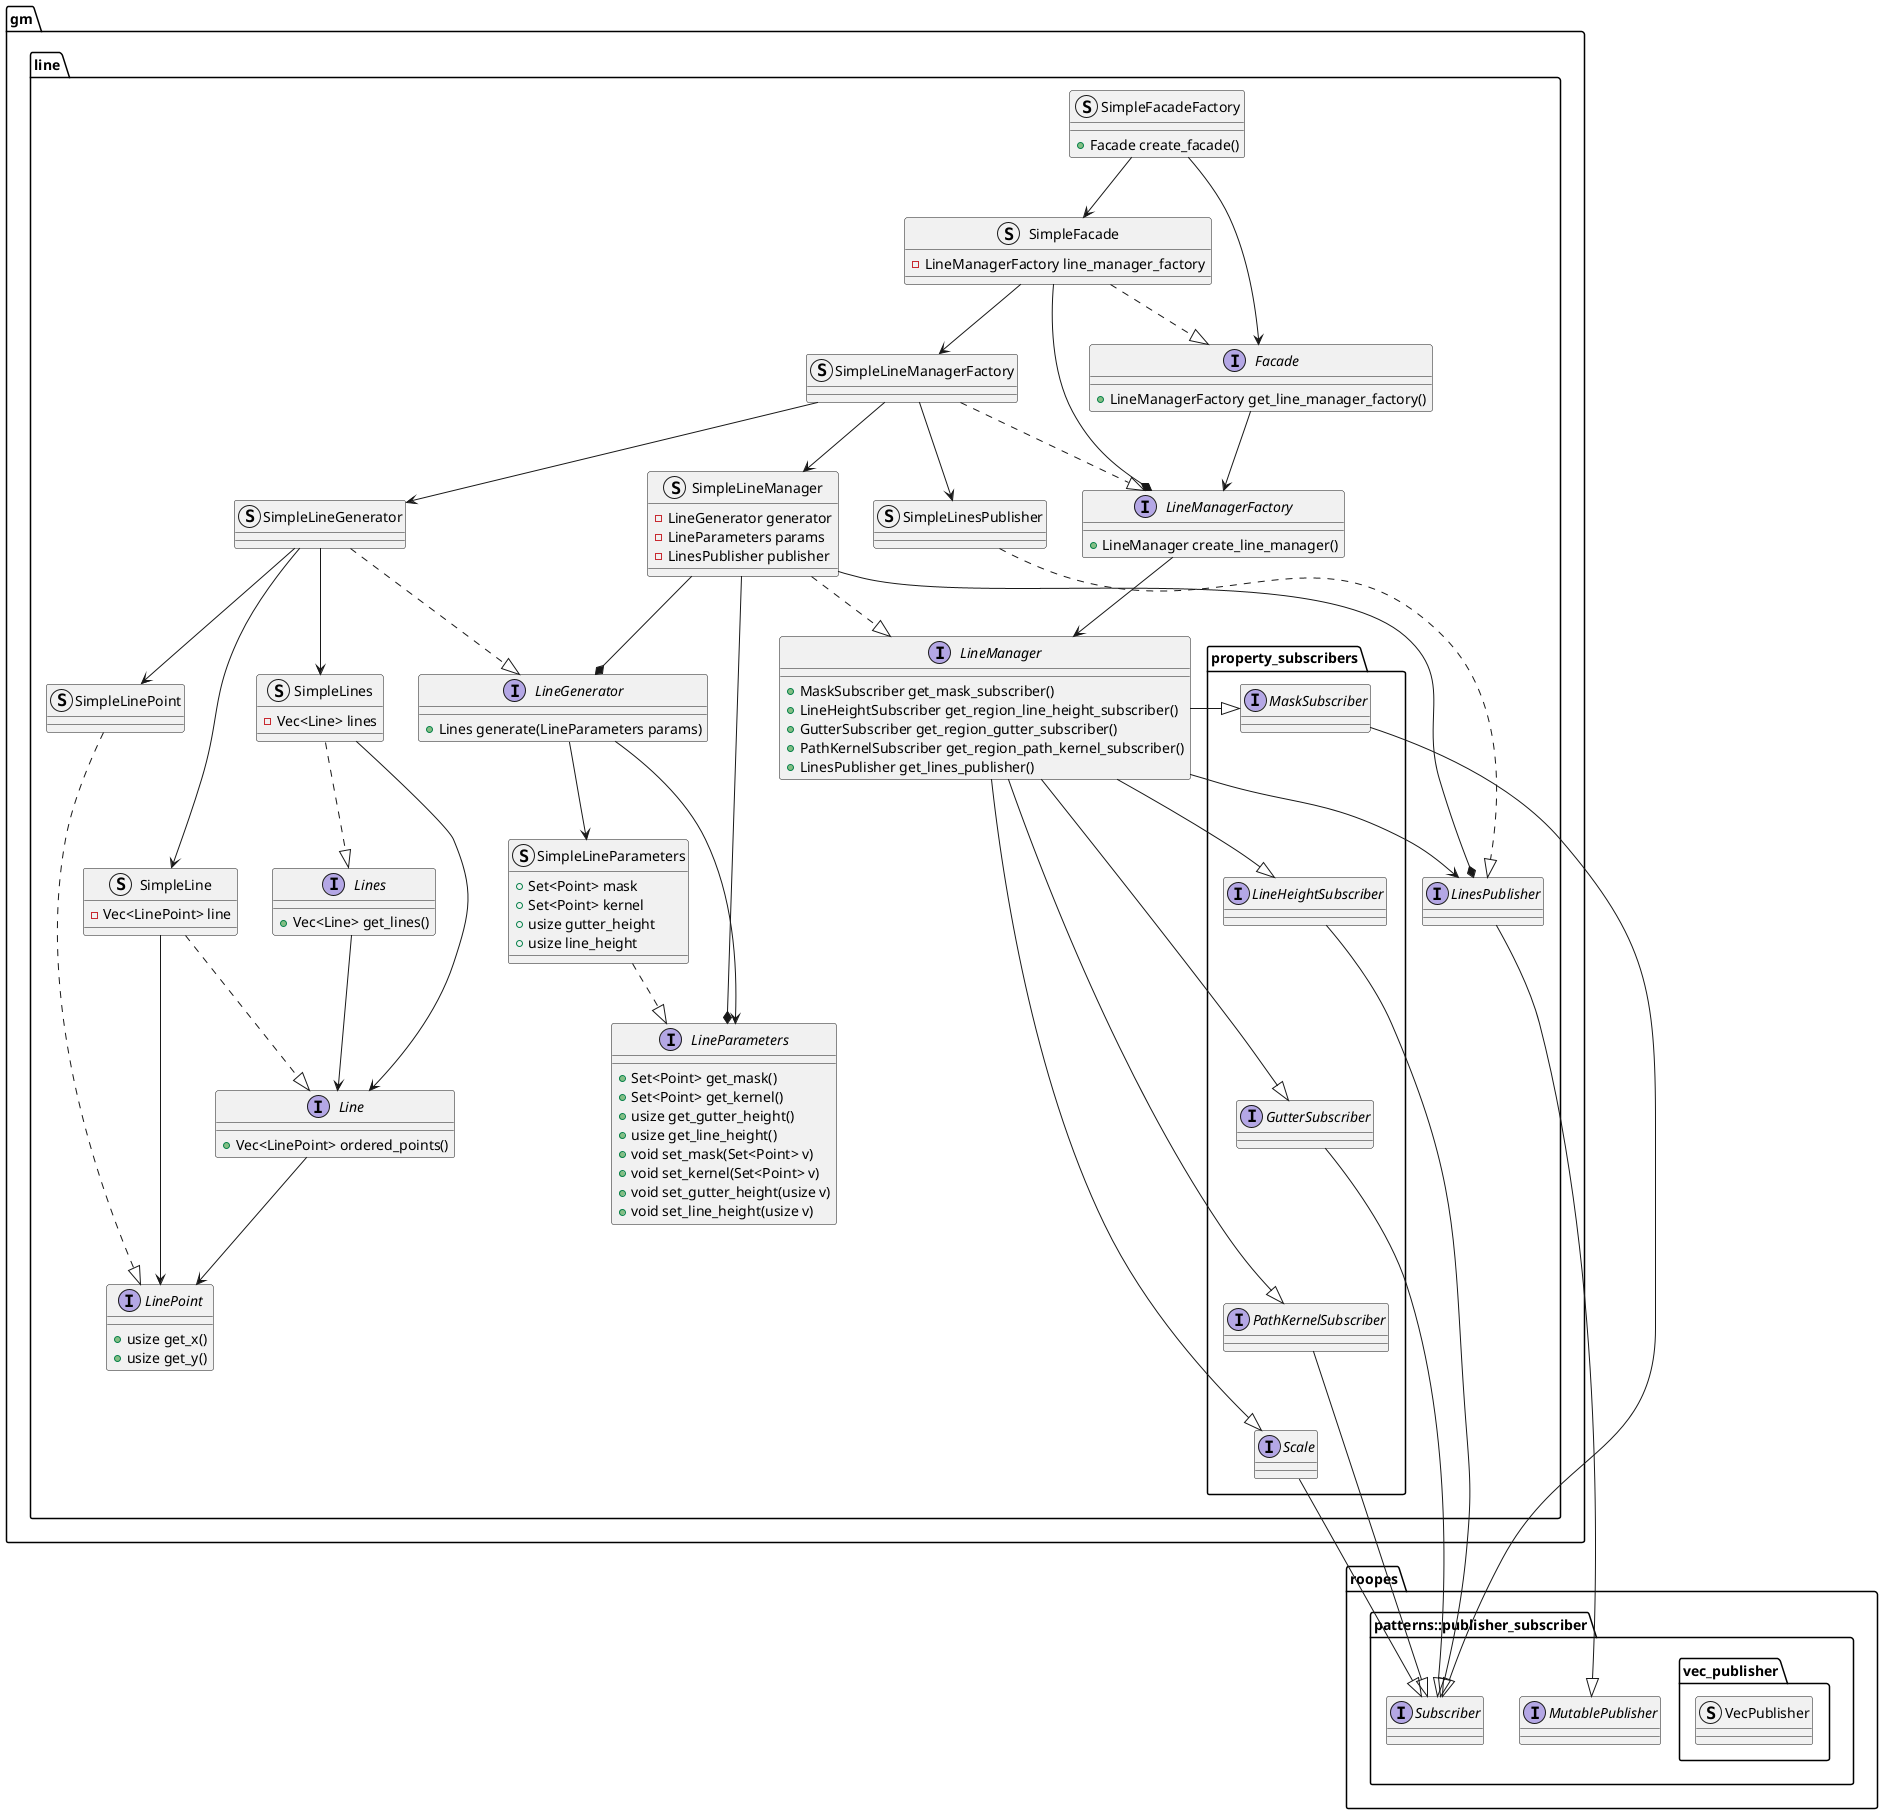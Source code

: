 @startuml intra
skinparam componentStyle uml1

package "gm" as gm {
    package "line" as lin {
        interface "LineManagerFactory" as linlmf {
            + LineManager create_line_manager()
        }

        struct "SimpleLineManagerFactory" as linslmf {}

        struct "SimpleLineManager" as linslm {
            - LineGenerator generator
            - LineParameters params
            - LinesPublisher publisher
        }

        interface "LineManager" as linlm {
            + MaskSubscriber get_mask_subscriber()
            + LineHeightSubscriber get_region_line_height_subscriber()
            + GutterSubscriber get_region_gutter_subscriber()
            + PathKernelSubscriber get_region_path_kernel_subscriber()
            + LinesPublisher get_lines_publisher()
        }

        struct "SimpleFacadeFactory" as linsff {
            + Facade create_facade()
        }

        interface "Facade" as linf {
            + LineManagerFactory get_line_manager_factory()
        }

        struct "SimpleFacade" as linsf {
            - LineManagerFactory line_manager_factory
        }

        interface "Line" as linl {
            + Vec<LinePoint> ordered_points()
        }

        struct "SimpleLine" as linsl {
            - Vec<LinePoint> line
        }

        struct "SimpleLines" as linsls {
            - Vec<Line> lines
        }

        interface "Lines" as linls {
            + Vec<Line> get_lines()
        }

        interface "LinePoint" as linlpt {
            + usize get_x()
            + usize get_y()
        }

        struct "SimpleLinePoint" as linslpt {}

        package "property_subscribers" as linps {
            interface "MaskSubscriber" as linpsms {}
            interface "LineHeightSubscriber" as linpslhs {}
            interface "GutterSubscriber" as linpsgs {}
            interface "PathKernelSubscriber" as linpspks {}
            interface "Scale" as linpss {}
        }

        interface "LineGenerator" as linlg {
            + Lines generate(LineParameters params)
        }

        struct "SimpleLineGenerator" as linslg {}

        interface "LineParameters" as linlp {
            + Set<Point> get_mask()
            + Set<Point> get_kernel()
            + usize get_gutter_height()
            + usize get_line_height()
            + void set_mask(Set<Point> v)
            + void set_kernel(Set<Point> v)
            + void set_gutter_height(usize v)
            + void set_line_height(usize v)
        }

        struct "SimpleLineParameters" as linslp {
            + Set<Point> mask
            + Set<Point> kernel
            + usize gutter_height
            + usize line_height
        }

        struct "SimpleLinesPublisher" as linslsp {

        }

        interface "LinesPublisher" as linlsp {
        }
    }
}

package "roopes"  as roopes {
    package "patterns::publisher_subscriber" as rps {
        interface "MutablePublisher" as rpsmp
        interface "Subscriber" as rpss

        package "vec_publisher" as rpsvp {
            struct "VecPublisher" as rpsvpvp
        }
    }
}

linlmf --> linlm

linsf --> linslmf

linf --> linlmf

linslmf --> linslm
linslmf --> linslg
linslmf --> linslsp

linslm --* linlsp
linslsp ..|> linlsp
linlsp --|> rpsmp

linlg --> linslp
linlg --> linlp

linslp ..|> linlp

linsls --> linl
linsls ..|> linls

linslmf ..|> linlmf

linsff --> linf
linsff --> linsf

linsf ..|> linf
linsf --* linlmf

linlm -r-|> linpsms
linlm -r-|> linpslhs
linlm -r-|> linpsgs
linlm -r-|> linpspks
linlm -r-|> linpss
linlm --> linlsp


linpsms -d[hidden]- linpslhs
linpslhs -d[hidden]- linpsgs
linpsgs -d[hidden]- linpspks
linpspks -d[hidden]- linpss

linslm ..|> linlm

linpsms --|> rpss
linpslhs --|> rpss
linpsgs --|> rpss
linpspks --|> rpss
linpss --|> rpss

linslg ..|> linlg

linslm --* linlg
linslm --* linlp

linsl ..|> linl
linsl --> linlpt

linls --> linl
linl --> linlpt

linslpt ..|> linlpt

linslg --> linsl
linslg --> linsls
linslg --> linslpt


@enduml